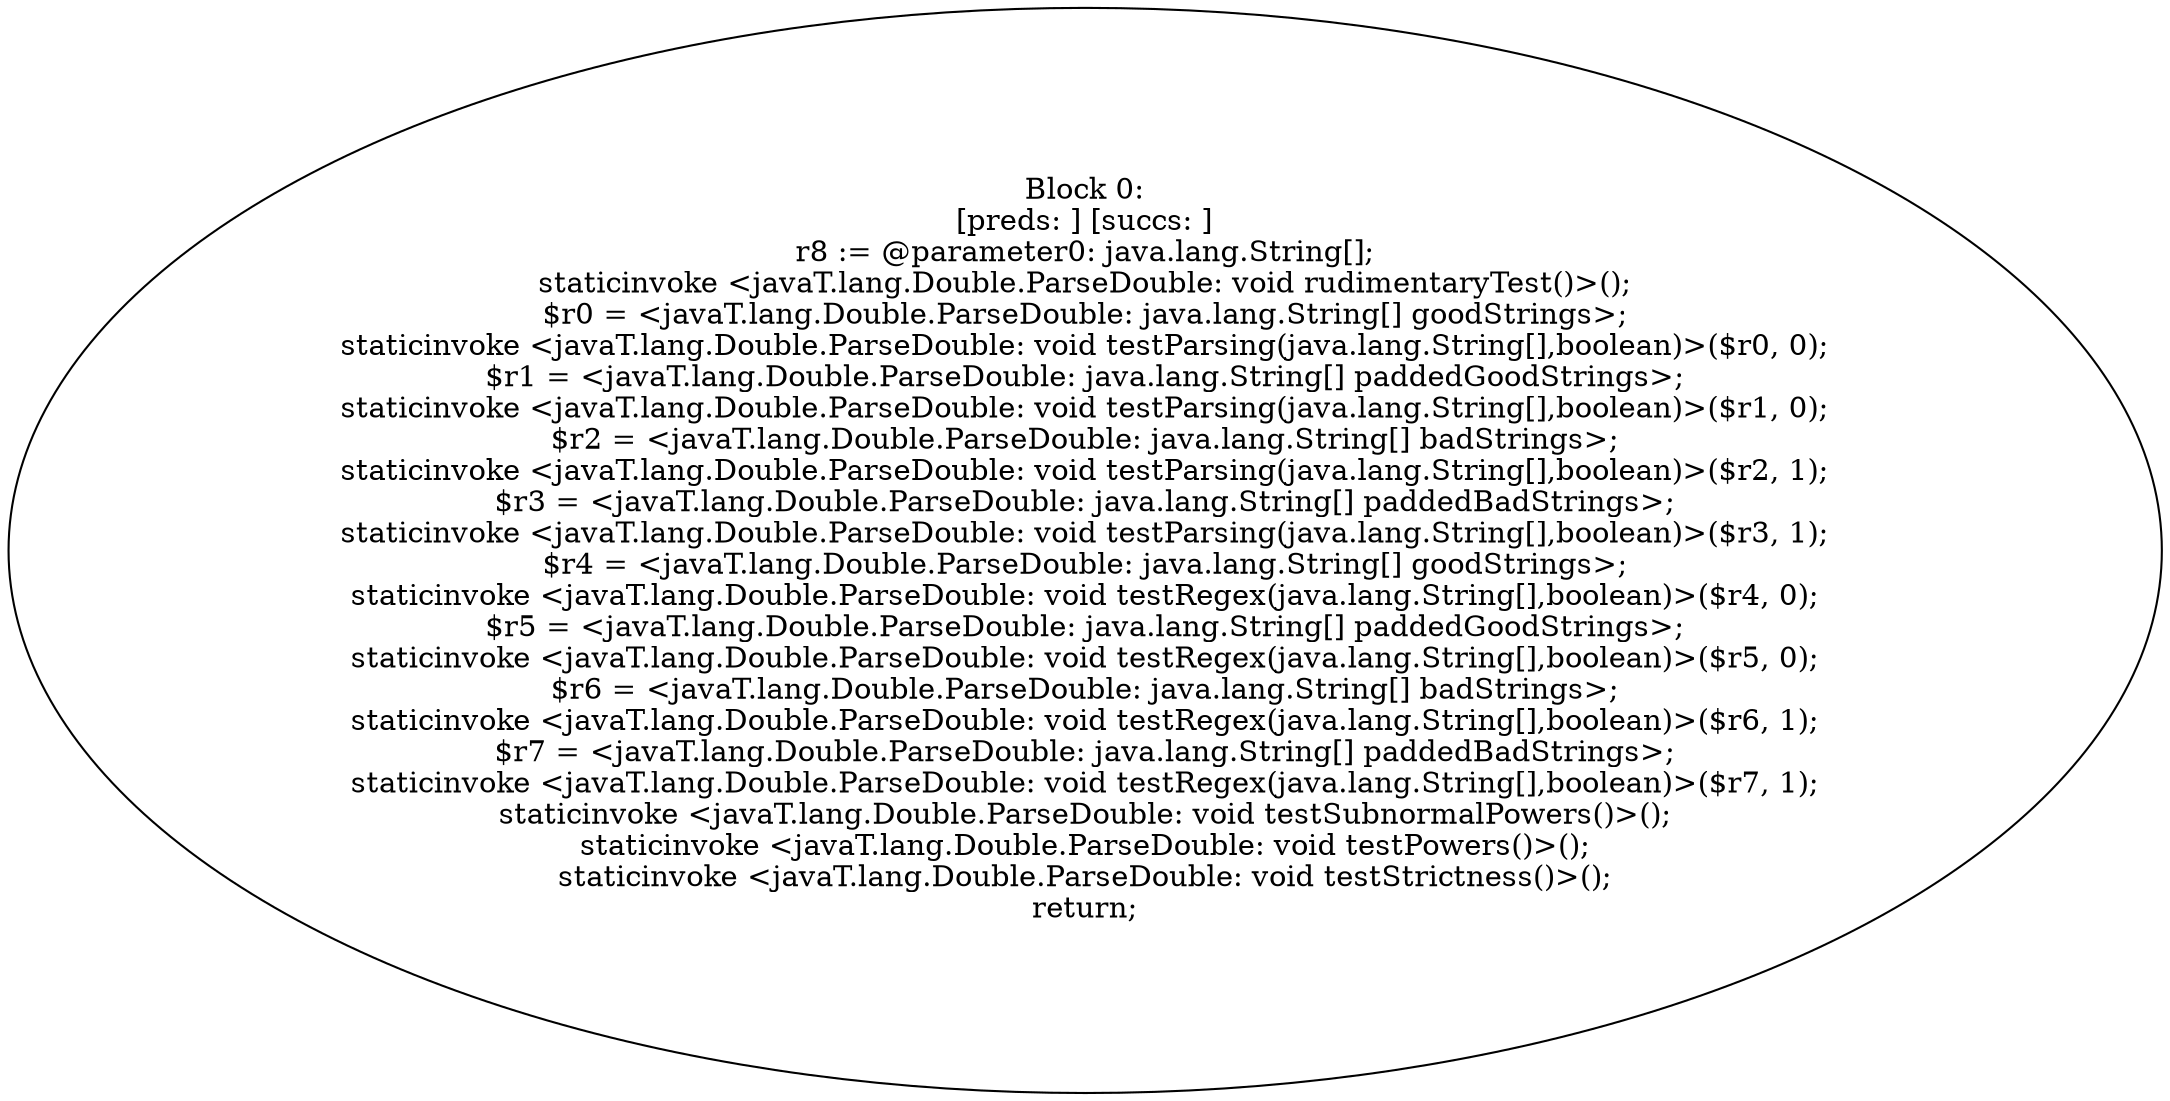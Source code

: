 digraph "unitGraph" {
    "Block 0:
[preds: ] [succs: ]
r8 := @parameter0: java.lang.String[];
staticinvoke <javaT.lang.Double.ParseDouble: void rudimentaryTest()>();
$r0 = <javaT.lang.Double.ParseDouble: java.lang.String[] goodStrings>;
staticinvoke <javaT.lang.Double.ParseDouble: void testParsing(java.lang.String[],boolean)>($r0, 0);
$r1 = <javaT.lang.Double.ParseDouble: java.lang.String[] paddedGoodStrings>;
staticinvoke <javaT.lang.Double.ParseDouble: void testParsing(java.lang.String[],boolean)>($r1, 0);
$r2 = <javaT.lang.Double.ParseDouble: java.lang.String[] badStrings>;
staticinvoke <javaT.lang.Double.ParseDouble: void testParsing(java.lang.String[],boolean)>($r2, 1);
$r3 = <javaT.lang.Double.ParseDouble: java.lang.String[] paddedBadStrings>;
staticinvoke <javaT.lang.Double.ParseDouble: void testParsing(java.lang.String[],boolean)>($r3, 1);
$r4 = <javaT.lang.Double.ParseDouble: java.lang.String[] goodStrings>;
staticinvoke <javaT.lang.Double.ParseDouble: void testRegex(java.lang.String[],boolean)>($r4, 0);
$r5 = <javaT.lang.Double.ParseDouble: java.lang.String[] paddedGoodStrings>;
staticinvoke <javaT.lang.Double.ParseDouble: void testRegex(java.lang.String[],boolean)>($r5, 0);
$r6 = <javaT.lang.Double.ParseDouble: java.lang.String[] badStrings>;
staticinvoke <javaT.lang.Double.ParseDouble: void testRegex(java.lang.String[],boolean)>($r6, 1);
$r7 = <javaT.lang.Double.ParseDouble: java.lang.String[] paddedBadStrings>;
staticinvoke <javaT.lang.Double.ParseDouble: void testRegex(java.lang.String[],boolean)>($r7, 1);
staticinvoke <javaT.lang.Double.ParseDouble: void testSubnormalPowers()>();
staticinvoke <javaT.lang.Double.ParseDouble: void testPowers()>();
staticinvoke <javaT.lang.Double.ParseDouble: void testStrictness()>();
return;
"
}
